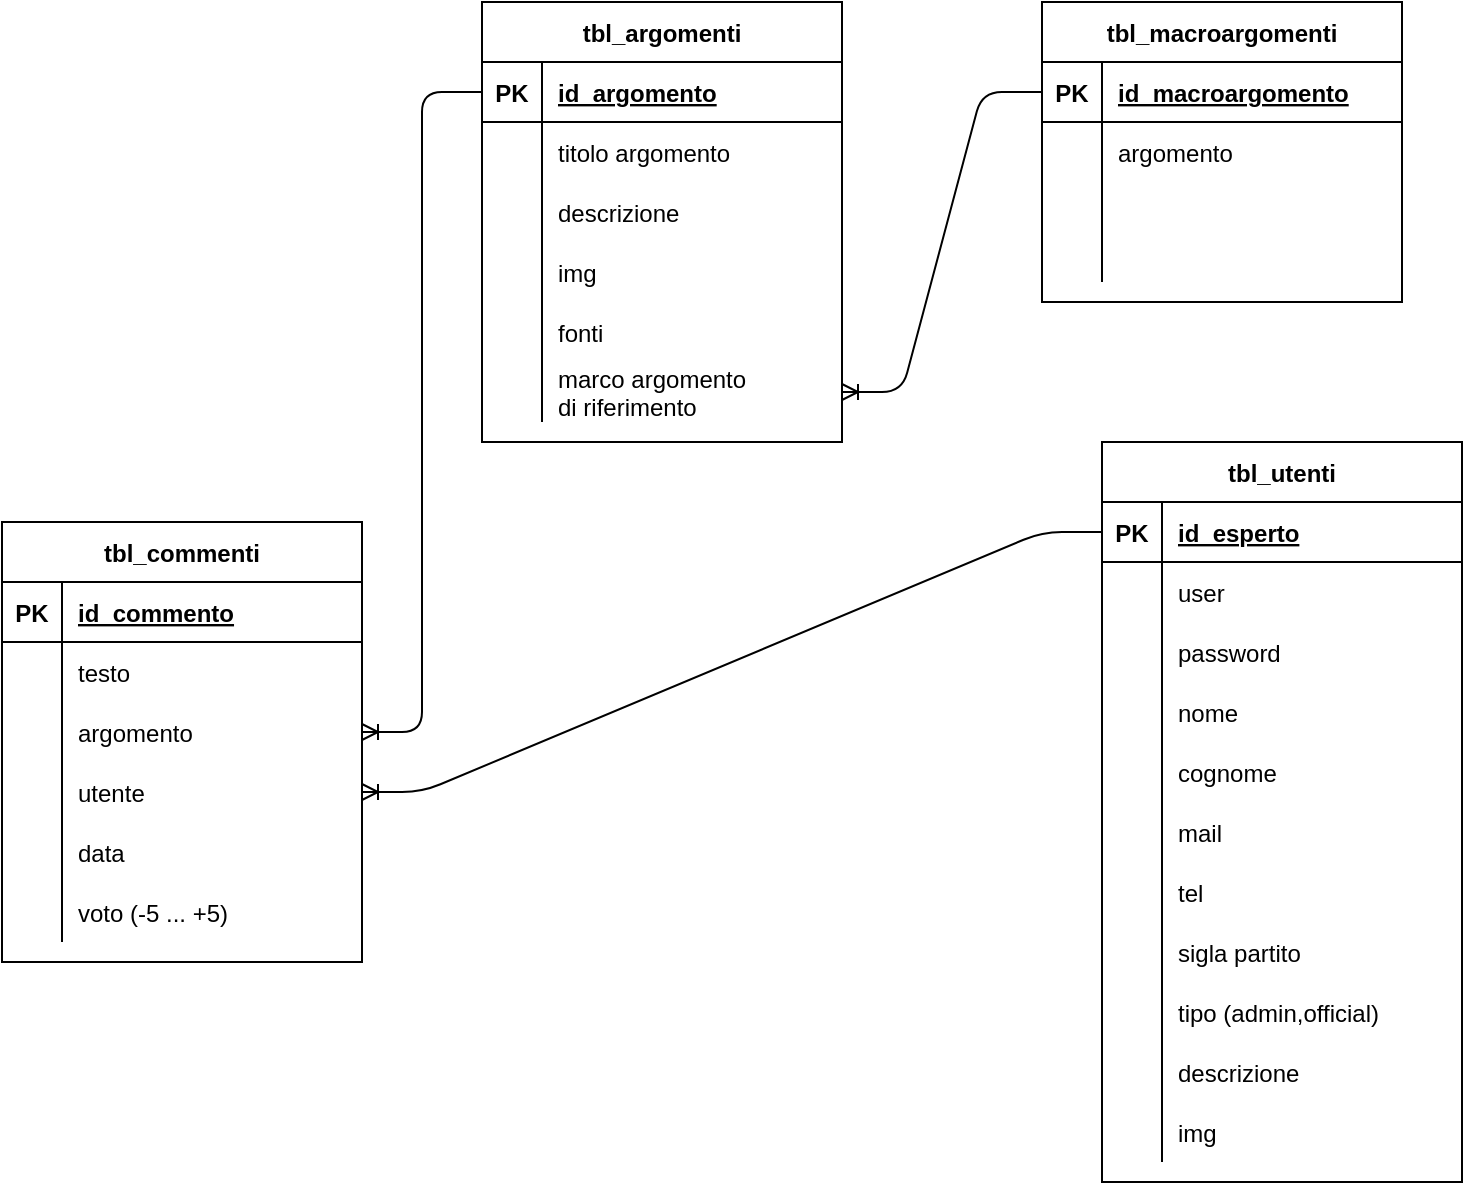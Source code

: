 <mxfile version="14.4.2" type="github">
  <diagram id="4fDVjwSigLJuf3alLLdt" name="Page-1">
    <mxGraphModel dx="1108" dy="520" grid="1" gridSize="10" guides="1" tooltips="1" connect="1" arrows="1" fold="1" page="1" pageScale="1" pageWidth="827" pageHeight="1169" math="0" shadow="0">
      <root>
        <mxCell id="0" />
        <mxCell id="1" parent="0" />
        <mxCell id="KxBq6JwYZa9nQKbfNQ8E-1" value="tbl_argomenti" style="shape=table;startSize=30;container=1;collapsible=1;childLayout=tableLayout;fixedRows=1;rowLines=0;fontStyle=1;align=center;resizeLast=1;" parent="1" vertex="1">
          <mxGeometry x="280" y="40" width="180" height="220" as="geometry" />
        </mxCell>
        <mxCell id="KxBq6JwYZa9nQKbfNQ8E-2" value="" style="shape=partialRectangle;collapsible=0;dropTarget=0;pointerEvents=0;fillColor=none;top=0;left=0;bottom=1;right=0;points=[[0,0.5],[1,0.5]];portConstraint=eastwest;" parent="KxBq6JwYZa9nQKbfNQ8E-1" vertex="1">
          <mxGeometry y="30" width="180" height="30" as="geometry" />
        </mxCell>
        <mxCell id="KxBq6JwYZa9nQKbfNQ8E-3" value="PK" style="shape=partialRectangle;connectable=0;fillColor=none;top=0;left=0;bottom=0;right=0;fontStyle=1;overflow=hidden;" parent="KxBq6JwYZa9nQKbfNQ8E-2" vertex="1">
          <mxGeometry width="30" height="30" as="geometry" />
        </mxCell>
        <mxCell id="KxBq6JwYZa9nQKbfNQ8E-4" value="id_argomento" style="shape=partialRectangle;connectable=0;fillColor=none;top=0;left=0;bottom=0;right=0;align=left;spacingLeft=6;fontStyle=5;overflow=hidden;" parent="KxBq6JwYZa9nQKbfNQ8E-2" vertex="1">
          <mxGeometry x="30" width="150" height="30" as="geometry" />
        </mxCell>
        <mxCell id="KxBq6JwYZa9nQKbfNQ8E-5" value="" style="shape=partialRectangle;collapsible=0;dropTarget=0;pointerEvents=0;fillColor=none;top=0;left=0;bottom=0;right=0;points=[[0,0.5],[1,0.5]];portConstraint=eastwest;" parent="KxBq6JwYZa9nQKbfNQ8E-1" vertex="1">
          <mxGeometry y="60" width="180" height="30" as="geometry" />
        </mxCell>
        <mxCell id="KxBq6JwYZa9nQKbfNQ8E-6" value="" style="shape=partialRectangle;connectable=0;fillColor=none;top=0;left=0;bottom=0;right=0;editable=1;overflow=hidden;" parent="KxBq6JwYZa9nQKbfNQ8E-5" vertex="1">
          <mxGeometry width="30" height="30" as="geometry" />
        </mxCell>
        <mxCell id="KxBq6JwYZa9nQKbfNQ8E-7" value="titolo argomento" style="shape=partialRectangle;connectable=0;fillColor=none;top=0;left=0;bottom=0;right=0;align=left;spacingLeft=6;overflow=hidden;" parent="KxBq6JwYZa9nQKbfNQ8E-5" vertex="1">
          <mxGeometry x="30" width="150" height="30" as="geometry" />
        </mxCell>
        <mxCell id="KxBq6JwYZa9nQKbfNQ8E-8" value="" style="shape=partialRectangle;collapsible=0;dropTarget=0;pointerEvents=0;fillColor=none;top=0;left=0;bottom=0;right=0;points=[[0,0.5],[1,0.5]];portConstraint=eastwest;" parent="KxBq6JwYZa9nQKbfNQ8E-1" vertex="1">
          <mxGeometry y="90" width="180" height="30" as="geometry" />
        </mxCell>
        <mxCell id="KxBq6JwYZa9nQKbfNQ8E-9" value="" style="shape=partialRectangle;connectable=0;fillColor=none;top=0;left=0;bottom=0;right=0;editable=1;overflow=hidden;" parent="KxBq6JwYZa9nQKbfNQ8E-8" vertex="1">
          <mxGeometry width="30" height="30" as="geometry" />
        </mxCell>
        <mxCell id="KxBq6JwYZa9nQKbfNQ8E-10" value="descrizione" style="shape=partialRectangle;connectable=0;fillColor=none;top=0;left=0;bottom=0;right=0;align=left;spacingLeft=6;overflow=hidden;" parent="KxBq6JwYZa9nQKbfNQ8E-8" vertex="1">
          <mxGeometry x="30" width="150" height="30" as="geometry" />
        </mxCell>
        <mxCell id="KxBq6JwYZa9nQKbfNQ8E-11" value="" style="shape=partialRectangle;collapsible=0;dropTarget=0;pointerEvents=0;fillColor=none;top=0;left=0;bottom=0;right=0;points=[[0,0.5],[1,0.5]];portConstraint=eastwest;" parent="KxBq6JwYZa9nQKbfNQ8E-1" vertex="1">
          <mxGeometry y="120" width="180" height="30" as="geometry" />
        </mxCell>
        <mxCell id="KxBq6JwYZa9nQKbfNQ8E-12" value="" style="shape=partialRectangle;connectable=0;fillColor=none;top=0;left=0;bottom=0;right=0;editable=1;overflow=hidden;" parent="KxBq6JwYZa9nQKbfNQ8E-11" vertex="1">
          <mxGeometry width="30" height="30" as="geometry" />
        </mxCell>
        <mxCell id="KxBq6JwYZa9nQKbfNQ8E-13" value="img" style="shape=partialRectangle;connectable=0;fillColor=none;top=0;left=0;bottom=0;right=0;align=left;spacingLeft=6;overflow=hidden;" parent="KxBq6JwYZa9nQKbfNQ8E-11" vertex="1">
          <mxGeometry x="30" width="150" height="30" as="geometry" />
        </mxCell>
        <mxCell id="KxBq6JwYZa9nQKbfNQ8E-103" value="" style="shape=partialRectangle;collapsible=0;dropTarget=0;pointerEvents=0;fillColor=none;top=0;left=0;bottom=0;right=0;points=[[0,0.5],[1,0.5]];portConstraint=eastwest;" parent="KxBq6JwYZa9nQKbfNQ8E-1" vertex="1">
          <mxGeometry y="150" width="180" height="30" as="geometry" />
        </mxCell>
        <mxCell id="KxBq6JwYZa9nQKbfNQ8E-104" value="" style="shape=partialRectangle;connectable=0;fillColor=none;top=0;left=0;bottom=0;right=0;editable=1;overflow=hidden;" parent="KxBq6JwYZa9nQKbfNQ8E-103" vertex="1">
          <mxGeometry width="30" height="30" as="geometry" />
        </mxCell>
        <mxCell id="KxBq6JwYZa9nQKbfNQ8E-105" value="fonti" style="shape=partialRectangle;connectable=0;fillColor=none;top=0;left=0;bottom=0;right=0;align=left;spacingLeft=6;overflow=hidden;" parent="KxBq6JwYZa9nQKbfNQ8E-103" vertex="1">
          <mxGeometry x="30" width="150" height="30" as="geometry" />
        </mxCell>
        <mxCell id="KxBq6JwYZa9nQKbfNQ8E-106" value="" style="shape=partialRectangle;collapsible=0;dropTarget=0;pointerEvents=0;fillColor=none;top=0;left=0;bottom=0;right=0;points=[[0,0.5],[1,0.5]];portConstraint=eastwest;" parent="KxBq6JwYZa9nQKbfNQ8E-1" vertex="1">
          <mxGeometry y="180" width="180" height="30" as="geometry" />
        </mxCell>
        <mxCell id="KxBq6JwYZa9nQKbfNQ8E-107" value="" style="shape=partialRectangle;connectable=0;fillColor=none;top=0;left=0;bottom=0;right=0;editable=1;overflow=hidden;" parent="KxBq6JwYZa9nQKbfNQ8E-106" vertex="1">
          <mxGeometry width="30" height="30" as="geometry" />
        </mxCell>
        <mxCell id="KxBq6JwYZa9nQKbfNQ8E-108" value="marco argomento &#xa;di riferimento" style="shape=partialRectangle;connectable=0;fillColor=none;top=0;left=0;bottom=0;right=0;align=left;spacingLeft=6;overflow=hidden;" parent="KxBq6JwYZa9nQKbfNQ8E-106" vertex="1">
          <mxGeometry x="30" width="150" height="30" as="geometry" />
        </mxCell>
        <mxCell id="KxBq6JwYZa9nQKbfNQ8E-14" value="tbl_utenti" style="shape=table;startSize=30;container=1;collapsible=1;childLayout=tableLayout;fixedRows=1;rowLines=0;fontStyle=1;align=center;resizeLast=1;" parent="1" vertex="1">
          <mxGeometry x="590" y="260" width="180" height="370" as="geometry" />
        </mxCell>
        <mxCell id="KxBq6JwYZa9nQKbfNQ8E-15" value="" style="shape=partialRectangle;collapsible=0;dropTarget=0;pointerEvents=0;fillColor=none;top=0;left=0;bottom=1;right=0;points=[[0,0.5],[1,0.5]];portConstraint=eastwest;" parent="KxBq6JwYZa9nQKbfNQ8E-14" vertex="1">
          <mxGeometry y="30" width="180" height="30" as="geometry" />
        </mxCell>
        <mxCell id="KxBq6JwYZa9nQKbfNQ8E-16" value="PK" style="shape=partialRectangle;connectable=0;fillColor=none;top=0;left=0;bottom=0;right=0;fontStyle=1;overflow=hidden;" parent="KxBq6JwYZa9nQKbfNQ8E-15" vertex="1">
          <mxGeometry width="30" height="30" as="geometry" />
        </mxCell>
        <mxCell id="KxBq6JwYZa9nQKbfNQ8E-17" value="id_esperto" style="shape=partialRectangle;connectable=0;fillColor=none;top=0;left=0;bottom=0;right=0;align=left;spacingLeft=6;fontStyle=5;overflow=hidden;" parent="KxBq6JwYZa9nQKbfNQ8E-15" vertex="1">
          <mxGeometry x="30" width="150" height="30" as="geometry" />
        </mxCell>
        <mxCell id="KxBq6JwYZa9nQKbfNQ8E-18" value="" style="shape=partialRectangle;collapsible=0;dropTarget=0;pointerEvents=0;fillColor=none;top=0;left=0;bottom=0;right=0;points=[[0,0.5],[1,0.5]];portConstraint=eastwest;" parent="KxBq6JwYZa9nQKbfNQ8E-14" vertex="1">
          <mxGeometry y="60" width="180" height="30" as="geometry" />
        </mxCell>
        <mxCell id="KxBq6JwYZa9nQKbfNQ8E-19" value="" style="shape=partialRectangle;connectable=0;fillColor=none;top=0;left=0;bottom=0;right=0;editable=1;overflow=hidden;" parent="KxBq6JwYZa9nQKbfNQ8E-18" vertex="1">
          <mxGeometry width="30" height="30" as="geometry" />
        </mxCell>
        <mxCell id="KxBq6JwYZa9nQKbfNQ8E-20" value="user" style="shape=partialRectangle;connectable=0;fillColor=none;top=0;left=0;bottom=0;right=0;align=left;spacingLeft=6;overflow=hidden;" parent="KxBq6JwYZa9nQKbfNQ8E-18" vertex="1">
          <mxGeometry x="30" width="150" height="30" as="geometry" />
        </mxCell>
        <mxCell id="KxBq6JwYZa9nQKbfNQ8E-21" value="" style="shape=partialRectangle;collapsible=0;dropTarget=0;pointerEvents=0;fillColor=none;top=0;left=0;bottom=0;right=0;points=[[0,0.5],[1,0.5]];portConstraint=eastwest;" parent="KxBq6JwYZa9nQKbfNQ8E-14" vertex="1">
          <mxGeometry y="90" width="180" height="30" as="geometry" />
        </mxCell>
        <mxCell id="KxBq6JwYZa9nQKbfNQ8E-22" value="" style="shape=partialRectangle;connectable=0;fillColor=none;top=0;left=0;bottom=0;right=0;editable=1;overflow=hidden;" parent="KxBq6JwYZa9nQKbfNQ8E-21" vertex="1">
          <mxGeometry width="30" height="30" as="geometry" />
        </mxCell>
        <mxCell id="KxBq6JwYZa9nQKbfNQ8E-23" value="password" style="shape=partialRectangle;connectable=0;fillColor=none;top=0;left=0;bottom=0;right=0;align=left;spacingLeft=6;overflow=hidden;" parent="KxBq6JwYZa9nQKbfNQ8E-21" vertex="1">
          <mxGeometry x="30" width="150" height="30" as="geometry" />
        </mxCell>
        <mxCell id="KxBq6JwYZa9nQKbfNQ8E-24" value="" style="shape=partialRectangle;collapsible=0;dropTarget=0;pointerEvents=0;fillColor=none;top=0;left=0;bottom=0;right=0;points=[[0,0.5],[1,0.5]];portConstraint=eastwest;" parent="KxBq6JwYZa9nQKbfNQ8E-14" vertex="1">
          <mxGeometry y="120" width="180" height="30" as="geometry" />
        </mxCell>
        <mxCell id="KxBq6JwYZa9nQKbfNQ8E-25" value="" style="shape=partialRectangle;connectable=0;fillColor=none;top=0;left=0;bottom=0;right=0;editable=1;overflow=hidden;" parent="KxBq6JwYZa9nQKbfNQ8E-24" vertex="1">
          <mxGeometry width="30" height="30" as="geometry" />
        </mxCell>
        <mxCell id="KxBq6JwYZa9nQKbfNQ8E-26" value="nome" style="shape=partialRectangle;connectable=0;fillColor=none;top=0;left=0;bottom=0;right=0;align=left;spacingLeft=6;overflow=hidden;" parent="KxBq6JwYZa9nQKbfNQ8E-24" vertex="1">
          <mxGeometry x="30" width="150" height="30" as="geometry" />
        </mxCell>
        <mxCell id="KxBq6JwYZa9nQKbfNQ8E-27" value="" style="shape=partialRectangle;collapsible=0;dropTarget=0;pointerEvents=0;fillColor=none;top=0;left=0;bottom=0;right=0;points=[[0,0.5],[1,0.5]];portConstraint=eastwest;" parent="KxBq6JwYZa9nQKbfNQ8E-14" vertex="1">
          <mxGeometry y="150" width="180" height="30" as="geometry" />
        </mxCell>
        <mxCell id="KxBq6JwYZa9nQKbfNQ8E-28" value="" style="shape=partialRectangle;connectable=0;fillColor=none;top=0;left=0;bottom=0;right=0;editable=1;overflow=hidden;" parent="KxBq6JwYZa9nQKbfNQ8E-27" vertex="1">
          <mxGeometry width="30" height="30" as="geometry" />
        </mxCell>
        <mxCell id="KxBq6JwYZa9nQKbfNQ8E-29" value="cognome" style="shape=partialRectangle;connectable=0;fillColor=none;top=0;left=0;bottom=0;right=0;align=left;spacingLeft=6;overflow=hidden;" parent="KxBq6JwYZa9nQKbfNQ8E-27" vertex="1">
          <mxGeometry x="30" width="150" height="30" as="geometry" />
        </mxCell>
        <mxCell id="KxBq6JwYZa9nQKbfNQ8E-85" value="" style="shape=partialRectangle;collapsible=0;dropTarget=0;pointerEvents=0;fillColor=none;top=0;left=0;bottom=0;right=0;points=[[0,0.5],[1,0.5]];portConstraint=eastwest;" parent="KxBq6JwYZa9nQKbfNQ8E-14" vertex="1">
          <mxGeometry y="180" width="180" height="30" as="geometry" />
        </mxCell>
        <mxCell id="KxBq6JwYZa9nQKbfNQ8E-86" value="" style="shape=partialRectangle;connectable=0;fillColor=none;top=0;left=0;bottom=0;right=0;editable=1;overflow=hidden;" parent="KxBq6JwYZa9nQKbfNQ8E-85" vertex="1">
          <mxGeometry width="30" height="30" as="geometry" />
        </mxCell>
        <mxCell id="KxBq6JwYZa9nQKbfNQ8E-87" value="mail" style="shape=partialRectangle;connectable=0;fillColor=none;top=0;left=0;bottom=0;right=0;align=left;spacingLeft=6;overflow=hidden;" parent="KxBq6JwYZa9nQKbfNQ8E-85" vertex="1">
          <mxGeometry x="30" width="150" height="30" as="geometry" />
        </mxCell>
        <mxCell id="KxBq6JwYZa9nQKbfNQ8E-88" value="" style="shape=partialRectangle;collapsible=0;dropTarget=0;pointerEvents=0;fillColor=none;top=0;left=0;bottom=0;right=0;points=[[0,0.5],[1,0.5]];portConstraint=eastwest;" parent="KxBq6JwYZa9nQKbfNQ8E-14" vertex="1">
          <mxGeometry y="210" width="180" height="30" as="geometry" />
        </mxCell>
        <mxCell id="KxBq6JwYZa9nQKbfNQ8E-89" value="" style="shape=partialRectangle;connectable=0;fillColor=none;top=0;left=0;bottom=0;right=0;editable=1;overflow=hidden;" parent="KxBq6JwYZa9nQKbfNQ8E-88" vertex="1">
          <mxGeometry width="30" height="30" as="geometry" />
        </mxCell>
        <mxCell id="KxBq6JwYZa9nQKbfNQ8E-90" value="tel" style="shape=partialRectangle;connectable=0;fillColor=none;top=0;left=0;bottom=0;right=0;align=left;spacingLeft=6;overflow=hidden;" parent="KxBq6JwYZa9nQKbfNQ8E-88" vertex="1">
          <mxGeometry x="30" width="150" height="30" as="geometry" />
        </mxCell>
        <mxCell id="KxBq6JwYZa9nQKbfNQ8E-91" value="" style="shape=partialRectangle;collapsible=0;dropTarget=0;pointerEvents=0;fillColor=none;top=0;left=0;bottom=0;right=0;points=[[0,0.5],[1,0.5]];portConstraint=eastwest;" parent="KxBq6JwYZa9nQKbfNQ8E-14" vertex="1">
          <mxGeometry y="240" width="180" height="30" as="geometry" />
        </mxCell>
        <mxCell id="KxBq6JwYZa9nQKbfNQ8E-92" value="" style="shape=partialRectangle;connectable=0;fillColor=none;top=0;left=0;bottom=0;right=0;editable=1;overflow=hidden;" parent="KxBq6JwYZa9nQKbfNQ8E-91" vertex="1">
          <mxGeometry width="30" height="30" as="geometry" />
        </mxCell>
        <mxCell id="KxBq6JwYZa9nQKbfNQ8E-93" value="sigla partito" style="shape=partialRectangle;connectable=0;fillColor=none;top=0;left=0;bottom=0;right=0;align=left;spacingLeft=6;overflow=hidden;" parent="KxBq6JwYZa9nQKbfNQ8E-91" vertex="1">
          <mxGeometry x="30" width="150" height="30" as="geometry" />
        </mxCell>
        <mxCell id="KxBq6JwYZa9nQKbfNQ8E-94" value="" style="shape=partialRectangle;collapsible=0;dropTarget=0;pointerEvents=0;fillColor=none;top=0;left=0;bottom=0;right=0;points=[[0,0.5],[1,0.5]];portConstraint=eastwest;" parent="KxBq6JwYZa9nQKbfNQ8E-14" vertex="1">
          <mxGeometry y="270" width="180" height="30" as="geometry" />
        </mxCell>
        <mxCell id="KxBq6JwYZa9nQKbfNQ8E-95" value="" style="shape=partialRectangle;connectable=0;fillColor=none;top=0;left=0;bottom=0;right=0;editable=1;overflow=hidden;" parent="KxBq6JwYZa9nQKbfNQ8E-94" vertex="1">
          <mxGeometry width="30" height="30" as="geometry" />
        </mxCell>
        <mxCell id="KxBq6JwYZa9nQKbfNQ8E-96" value="tipo (admin,official)" style="shape=partialRectangle;connectable=0;fillColor=none;top=0;left=0;bottom=0;right=0;align=left;spacingLeft=6;overflow=hidden;" parent="KxBq6JwYZa9nQKbfNQ8E-94" vertex="1">
          <mxGeometry x="30" width="150" height="30" as="geometry" />
        </mxCell>
        <mxCell id="KxBq6JwYZa9nQKbfNQ8E-97" value="" style="shape=partialRectangle;collapsible=0;dropTarget=0;pointerEvents=0;fillColor=none;top=0;left=0;bottom=0;right=0;points=[[0,0.5],[1,0.5]];portConstraint=eastwest;" parent="KxBq6JwYZa9nQKbfNQ8E-14" vertex="1">
          <mxGeometry y="300" width="180" height="30" as="geometry" />
        </mxCell>
        <mxCell id="KxBq6JwYZa9nQKbfNQ8E-98" value="" style="shape=partialRectangle;connectable=0;fillColor=none;top=0;left=0;bottom=0;right=0;editable=1;overflow=hidden;" parent="KxBq6JwYZa9nQKbfNQ8E-97" vertex="1">
          <mxGeometry width="30" height="30" as="geometry" />
        </mxCell>
        <mxCell id="KxBq6JwYZa9nQKbfNQ8E-99" value="descrizione" style="shape=partialRectangle;connectable=0;fillColor=none;top=0;left=0;bottom=0;right=0;align=left;spacingLeft=6;overflow=hidden;" parent="KxBq6JwYZa9nQKbfNQ8E-97" vertex="1">
          <mxGeometry x="30" width="150" height="30" as="geometry" />
        </mxCell>
        <mxCell id="KxBq6JwYZa9nQKbfNQ8E-100" value="" style="shape=partialRectangle;collapsible=0;dropTarget=0;pointerEvents=0;fillColor=none;top=0;left=0;bottom=0;right=0;points=[[0,0.5],[1,0.5]];portConstraint=eastwest;" parent="KxBq6JwYZa9nQKbfNQ8E-14" vertex="1">
          <mxGeometry y="330" width="180" height="30" as="geometry" />
        </mxCell>
        <mxCell id="KxBq6JwYZa9nQKbfNQ8E-101" value="" style="shape=partialRectangle;connectable=0;fillColor=none;top=0;left=0;bottom=0;right=0;editable=1;overflow=hidden;" parent="KxBq6JwYZa9nQKbfNQ8E-100" vertex="1">
          <mxGeometry width="30" height="30" as="geometry" />
        </mxCell>
        <mxCell id="KxBq6JwYZa9nQKbfNQ8E-102" value="img" style="shape=partialRectangle;connectable=0;fillColor=none;top=0;left=0;bottom=0;right=0;align=left;spacingLeft=6;overflow=hidden;" parent="KxBq6JwYZa9nQKbfNQ8E-100" vertex="1">
          <mxGeometry x="30" width="150" height="30" as="geometry" />
        </mxCell>
        <mxCell id="KxBq6JwYZa9nQKbfNQ8E-109" value="tbl_macroargomenti" style="shape=table;startSize=30;container=1;collapsible=1;childLayout=tableLayout;fixedRows=1;rowLines=0;fontStyle=1;align=center;resizeLast=1;" parent="1" vertex="1">
          <mxGeometry x="560" y="40" width="180" height="150" as="geometry" />
        </mxCell>
        <mxCell id="KxBq6JwYZa9nQKbfNQ8E-110" value="" style="shape=partialRectangle;collapsible=0;dropTarget=0;pointerEvents=0;fillColor=none;top=0;left=0;bottom=1;right=0;points=[[0,0.5],[1,0.5]];portConstraint=eastwest;" parent="KxBq6JwYZa9nQKbfNQ8E-109" vertex="1">
          <mxGeometry y="30" width="180" height="30" as="geometry" />
        </mxCell>
        <mxCell id="KxBq6JwYZa9nQKbfNQ8E-111" value="PK" style="shape=partialRectangle;connectable=0;fillColor=none;top=0;left=0;bottom=0;right=0;fontStyle=1;overflow=hidden;" parent="KxBq6JwYZa9nQKbfNQ8E-110" vertex="1">
          <mxGeometry width="30" height="30" as="geometry" />
        </mxCell>
        <mxCell id="KxBq6JwYZa9nQKbfNQ8E-112" value="id_macroargomento" style="shape=partialRectangle;connectable=0;fillColor=none;top=0;left=0;bottom=0;right=0;align=left;spacingLeft=6;fontStyle=5;overflow=hidden;" parent="KxBq6JwYZa9nQKbfNQ8E-110" vertex="1">
          <mxGeometry x="30" width="150" height="30" as="geometry" />
        </mxCell>
        <mxCell id="KxBq6JwYZa9nQKbfNQ8E-113" value="" style="shape=partialRectangle;collapsible=0;dropTarget=0;pointerEvents=0;fillColor=none;top=0;left=0;bottom=0;right=0;points=[[0,0.5],[1,0.5]];portConstraint=eastwest;" parent="KxBq6JwYZa9nQKbfNQ8E-109" vertex="1">
          <mxGeometry y="60" width="180" height="30" as="geometry" />
        </mxCell>
        <mxCell id="KxBq6JwYZa9nQKbfNQ8E-114" value="" style="shape=partialRectangle;connectable=0;fillColor=none;top=0;left=0;bottom=0;right=0;editable=1;overflow=hidden;" parent="KxBq6JwYZa9nQKbfNQ8E-113" vertex="1">
          <mxGeometry width="30" height="30" as="geometry" />
        </mxCell>
        <mxCell id="KxBq6JwYZa9nQKbfNQ8E-115" value="argomento" style="shape=partialRectangle;connectable=0;fillColor=none;top=0;left=0;bottom=0;right=0;align=left;spacingLeft=6;overflow=hidden;" parent="KxBq6JwYZa9nQKbfNQ8E-113" vertex="1">
          <mxGeometry x="30" width="150" height="30" as="geometry" />
        </mxCell>
        <mxCell id="KxBq6JwYZa9nQKbfNQ8E-116" value="" style="shape=partialRectangle;collapsible=0;dropTarget=0;pointerEvents=0;fillColor=none;top=0;left=0;bottom=0;right=0;points=[[0,0.5],[1,0.5]];portConstraint=eastwest;" parent="KxBq6JwYZa9nQKbfNQ8E-109" vertex="1">
          <mxGeometry y="90" width="180" height="30" as="geometry" />
        </mxCell>
        <mxCell id="KxBq6JwYZa9nQKbfNQ8E-117" value="" style="shape=partialRectangle;connectable=0;fillColor=none;top=0;left=0;bottom=0;right=0;editable=1;overflow=hidden;" parent="KxBq6JwYZa9nQKbfNQ8E-116" vertex="1">
          <mxGeometry width="30" height="30" as="geometry" />
        </mxCell>
        <mxCell id="KxBq6JwYZa9nQKbfNQ8E-118" value="" style="shape=partialRectangle;connectable=0;fillColor=none;top=0;left=0;bottom=0;right=0;align=left;spacingLeft=6;overflow=hidden;" parent="KxBq6JwYZa9nQKbfNQ8E-116" vertex="1">
          <mxGeometry x="30" width="150" height="30" as="geometry" />
        </mxCell>
        <mxCell id="KxBq6JwYZa9nQKbfNQ8E-119" value="" style="shape=partialRectangle;collapsible=0;dropTarget=0;pointerEvents=0;fillColor=none;top=0;left=0;bottom=0;right=0;points=[[0,0.5],[1,0.5]];portConstraint=eastwest;" parent="KxBq6JwYZa9nQKbfNQ8E-109" vertex="1">
          <mxGeometry y="120" width="180" height="20" as="geometry" />
        </mxCell>
        <mxCell id="KxBq6JwYZa9nQKbfNQ8E-120" value="" style="shape=partialRectangle;connectable=0;fillColor=none;top=0;left=0;bottom=0;right=0;editable=1;overflow=hidden;" parent="KxBq6JwYZa9nQKbfNQ8E-119" vertex="1">
          <mxGeometry width="30" height="20" as="geometry" />
        </mxCell>
        <mxCell id="KxBq6JwYZa9nQKbfNQ8E-121" value="" style="shape=partialRectangle;connectable=0;fillColor=none;top=0;left=0;bottom=0;right=0;align=left;spacingLeft=6;overflow=hidden;" parent="KxBq6JwYZa9nQKbfNQ8E-119" vertex="1">
          <mxGeometry x="30" width="150" height="20" as="geometry" />
        </mxCell>
        <mxCell id="KxBq6JwYZa9nQKbfNQ8E-122" value="tbl_commenti" style="shape=table;startSize=30;container=1;collapsible=1;childLayout=tableLayout;fixedRows=1;rowLines=0;fontStyle=1;align=center;resizeLast=1;" parent="1" vertex="1">
          <mxGeometry x="40" y="300" width="180" height="220" as="geometry" />
        </mxCell>
        <mxCell id="KxBq6JwYZa9nQKbfNQ8E-123" value="" style="shape=partialRectangle;collapsible=0;dropTarget=0;pointerEvents=0;fillColor=none;top=0;left=0;bottom=1;right=0;points=[[0,0.5],[1,0.5]];portConstraint=eastwest;" parent="KxBq6JwYZa9nQKbfNQ8E-122" vertex="1">
          <mxGeometry y="30" width="180" height="30" as="geometry" />
        </mxCell>
        <mxCell id="KxBq6JwYZa9nQKbfNQ8E-124" value="PK" style="shape=partialRectangle;connectable=0;fillColor=none;top=0;left=0;bottom=0;right=0;fontStyle=1;overflow=hidden;" parent="KxBq6JwYZa9nQKbfNQ8E-123" vertex="1">
          <mxGeometry width="30" height="30" as="geometry" />
        </mxCell>
        <mxCell id="KxBq6JwYZa9nQKbfNQ8E-125" value="id_commento" style="shape=partialRectangle;connectable=0;fillColor=none;top=0;left=0;bottom=0;right=0;align=left;spacingLeft=6;fontStyle=5;overflow=hidden;" parent="KxBq6JwYZa9nQKbfNQ8E-123" vertex="1">
          <mxGeometry x="30" width="150" height="30" as="geometry" />
        </mxCell>
        <mxCell id="KxBq6JwYZa9nQKbfNQ8E-126" value="" style="shape=partialRectangle;collapsible=0;dropTarget=0;pointerEvents=0;fillColor=none;top=0;left=0;bottom=0;right=0;points=[[0,0.5],[1,0.5]];portConstraint=eastwest;" parent="KxBq6JwYZa9nQKbfNQ8E-122" vertex="1">
          <mxGeometry y="60" width="180" height="30" as="geometry" />
        </mxCell>
        <mxCell id="KxBq6JwYZa9nQKbfNQ8E-127" value="" style="shape=partialRectangle;connectable=0;fillColor=none;top=0;left=0;bottom=0;right=0;editable=1;overflow=hidden;" parent="KxBq6JwYZa9nQKbfNQ8E-126" vertex="1">
          <mxGeometry width="30" height="30" as="geometry" />
        </mxCell>
        <mxCell id="KxBq6JwYZa9nQKbfNQ8E-128" value="testo" style="shape=partialRectangle;connectable=0;fillColor=none;top=0;left=0;bottom=0;right=0;align=left;spacingLeft=6;overflow=hidden;" parent="KxBq6JwYZa9nQKbfNQ8E-126" vertex="1">
          <mxGeometry x="30" width="150" height="30" as="geometry" />
        </mxCell>
        <mxCell id="KxBq6JwYZa9nQKbfNQ8E-129" value="" style="shape=partialRectangle;collapsible=0;dropTarget=0;pointerEvents=0;fillColor=none;top=0;left=0;bottom=0;right=0;points=[[0,0.5],[1,0.5]];portConstraint=eastwest;" parent="KxBq6JwYZa9nQKbfNQ8E-122" vertex="1">
          <mxGeometry y="90" width="180" height="30" as="geometry" />
        </mxCell>
        <mxCell id="KxBq6JwYZa9nQKbfNQ8E-130" value="" style="shape=partialRectangle;connectable=0;fillColor=none;top=0;left=0;bottom=0;right=0;editable=1;overflow=hidden;" parent="KxBq6JwYZa9nQKbfNQ8E-129" vertex="1">
          <mxGeometry width="30" height="30" as="geometry" />
        </mxCell>
        <mxCell id="KxBq6JwYZa9nQKbfNQ8E-131" value="argomento" style="shape=partialRectangle;connectable=0;fillColor=none;top=0;left=0;bottom=0;right=0;align=left;spacingLeft=6;overflow=hidden;" parent="KxBq6JwYZa9nQKbfNQ8E-129" vertex="1">
          <mxGeometry x="30" width="150" height="30" as="geometry" />
        </mxCell>
        <mxCell id="KxBq6JwYZa9nQKbfNQ8E-132" value="" style="shape=partialRectangle;collapsible=0;dropTarget=0;pointerEvents=0;fillColor=none;top=0;left=0;bottom=0;right=0;points=[[0,0.5],[1,0.5]];portConstraint=eastwest;" parent="KxBq6JwYZa9nQKbfNQ8E-122" vertex="1">
          <mxGeometry y="120" width="180" height="30" as="geometry" />
        </mxCell>
        <mxCell id="KxBq6JwYZa9nQKbfNQ8E-133" value="" style="shape=partialRectangle;connectable=0;fillColor=none;top=0;left=0;bottom=0;right=0;editable=1;overflow=hidden;" parent="KxBq6JwYZa9nQKbfNQ8E-132" vertex="1">
          <mxGeometry width="30" height="30" as="geometry" />
        </mxCell>
        <mxCell id="KxBq6JwYZa9nQKbfNQ8E-134" value="utente" style="shape=partialRectangle;connectable=0;fillColor=none;top=0;left=0;bottom=0;right=0;align=left;spacingLeft=6;overflow=hidden;" parent="KxBq6JwYZa9nQKbfNQ8E-132" vertex="1">
          <mxGeometry x="30" width="150" height="30" as="geometry" />
        </mxCell>
        <mxCell id="KxBq6JwYZa9nQKbfNQ8E-135" value="" style="shape=partialRectangle;collapsible=0;dropTarget=0;pointerEvents=0;fillColor=none;top=0;left=0;bottom=0;right=0;points=[[0,0.5],[1,0.5]];portConstraint=eastwest;" parent="KxBq6JwYZa9nQKbfNQ8E-122" vertex="1">
          <mxGeometry y="150" width="180" height="30" as="geometry" />
        </mxCell>
        <mxCell id="KxBq6JwYZa9nQKbfNQ8E-136" value="" style="shape=partialRectangle;connectable=0;fillColor=none;top=0;left=0;bottom=0;right=0;editable=1;overflow=hidden;" parent="KxBq6JwYZa9nQKbfNQ8E-135" vertex="1">
          <mxGeometry width="30" height="30" as="geometry" />
        </mxCell>
        <mxCell id="KxBq6JwYZa9nQKbfNQ8E-137" value="data" style="shape=partialRectangle;connectable=0;fillColor=none;top=0;left=0;bottom=0;right=0;align=left;spacingLeft=6;overflow=hidden;" parent="KxBq6JwYZa9nQKbfNQ8E-135" vertex="1">
          <mxGeometry x="30" width="150" height="30" as="geometry" />
        </mxCell>
        <mxCell id="KxBq6JwYZa9nQKbfNQ8E-138" value="" style="shape=partialRectangle;collapsible=0;dropTarget=0;pointerEvents=0;fillColor=none;top=0;left=0;bottom=0;right=0;points=[[0,0.5],[1,0.5]];portConstraint=eastwest;" parent="KxBq6JwYZa9nQKbfNQ8E-122" vertex="1">
          <mxGeometry y="180" width="180" height="30" as="geometry" />
        </mxCell>
        <mxCell id="KxBq6JwYZa9nQKbfNQ8E-139" value="" style="shape=partialRectangle;connectable=0;fillColor=none;top=0;left=0;bottom=0;right=0;editable=1;overflow=hidden;" parent="KxBq6JwYZa9nQKbfNQ8E-138" vertex="1">
          <mxGeometry width="30" height="30" as="geometry" />
        </mxCell>
        <mxCell id="KxBq6JwYZa9nQKbfNQ8E-140" value="voto (-5 ... +5)" style="shape=partialRectangle;connectable=0;fillColor=none;top=0;left=0;bottom=0;right=0;align=left;spacingLeft=6;overflow=hidden;" parent="KxBq6JwYZa9nQKbfNQ8E-138" vertex="1">
          <mxGeometry x="30" width="150" height="30" as="geometry" />
        </mxCell>
        <mxCell id="KxBq6JwYZa9nQKbfNQ8E-142" value="" style="edgeStyle=entityRelationEdgeStyle;fontSize=12;html=1;endArrow=ERoneToMany;exitX=0;exitY=0.5;exitDx=0;exitDy=0;entryX=1;entryY=0.5;entryDx=0;entryDy=0;" parent="1" source="KxBq6JwYZa9nQKbfNQ8E-110" target="KxBq6JwYZa9nQKbfNQ8E-106" edge="1">
          <mxGeometry width="100" height="100" relative="1" as="geometry">
            <mxPoint x="420" y="310" as="sourcePoint" />
            <mxPoint x="430" y="130" as="targetPoint" />
          </mxGeometry>
        </mxCell>
        <mxCell id="KxBq6JwYZa9nQKbfNQ8E-143" value="" style="edgeStyle=entityRelationEdgeStyle;fontSize=12;html=1;endArrow=ERoneToMany;exitX=0;exitY=0.5;exitDx=0;exitDy=0;entryX=1;entryY=0.5;entryDx=0;entryDy=0;" parent="1" source="KxBq6JwYZa9nQKbfNQ8E-15" target="KxBq6JwYZa9nQKbfNQ8E-132" edge="1">
          <mxGeometry width="100" height="100" relative="1" as="geometry">
            <mxPoint x="380" y="270" as="sourcePoint" />
            <mxPoint x="330" y="410" as="targetPoint" />
          </mxGeometry>
        </mxCell>
        <mxCell id="KxBq6JwYZa9nQKbfNQ8E-144" value="" style="edgeStyle=entityRelationEdgeStyle;fontSize=12;html=1;endArrow=ERoneToMany;exitX=0;exitY=0.5;exitDx=0;exitDy=0;entryX=1;entryY=0.5;entryDx=0;entryDy=0;" parent="1" source="KxBq6JwYZa9nQKbfNQ8E-2" target="KxBq6JwYZa9nQKbfNQ8E-129" edge="1">
          <mxGeometry width="100" height="100" relative="1" as="geometry">
            <mxPoint x="420" y="290" as="sourcePoint" />
            <mxPoint x="520" y="190" as="targetPoint" />
          </mxGeometry>
        </mxCell>
      </root>
    </mxGraphModel>
  </diagram>
</mxfile>
